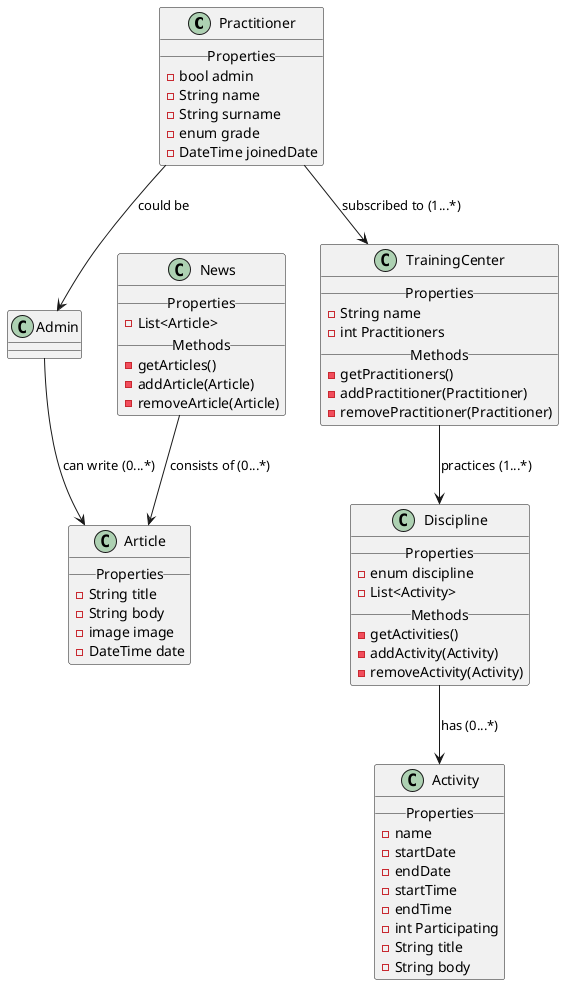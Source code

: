 @startuml classDiagram

Practitioner --> Admin : could be
Admin --> Article : can write (0...*)
News --> Article : consists of (0...*)
Practitioner --> TrainingCenter : subscribed to (1...*)
TrainingCenter --> Discipline : practices (1...*)
Discipline --> Activity : has (0...*)

class Practitioner {
__Properties__
- bool admin
- String name
- String surname
- enum grade
- DateTime joinedDate
'__Methods__
}

class TrainingCenter {
__Properties__
- String name
- int Practitioners
__Methods__
- getPractitioners()
- addPractitioner(Practitioner)
- removePractitioner(Practitioner)
}

class Discipline {
__Properties__
- enum discipline
- List<Activity>
__Methods__
- getActivities()
- addActivity(Activity)
- removeActivity(Activity)
}

class Activity {
__Properties__
- name
- startDate
- endDate
- startTime
- endTime
- int Participating
- String title
- String body
}

class Admin

class Article {
__Properties__
- String title
- String body
- image image
- DateTime date
}

class News {
__Properties__
- List<Article>
__Methods__
- getArticles()
- addArticle(Article)
- removeArticle(Article)
}

@enduml